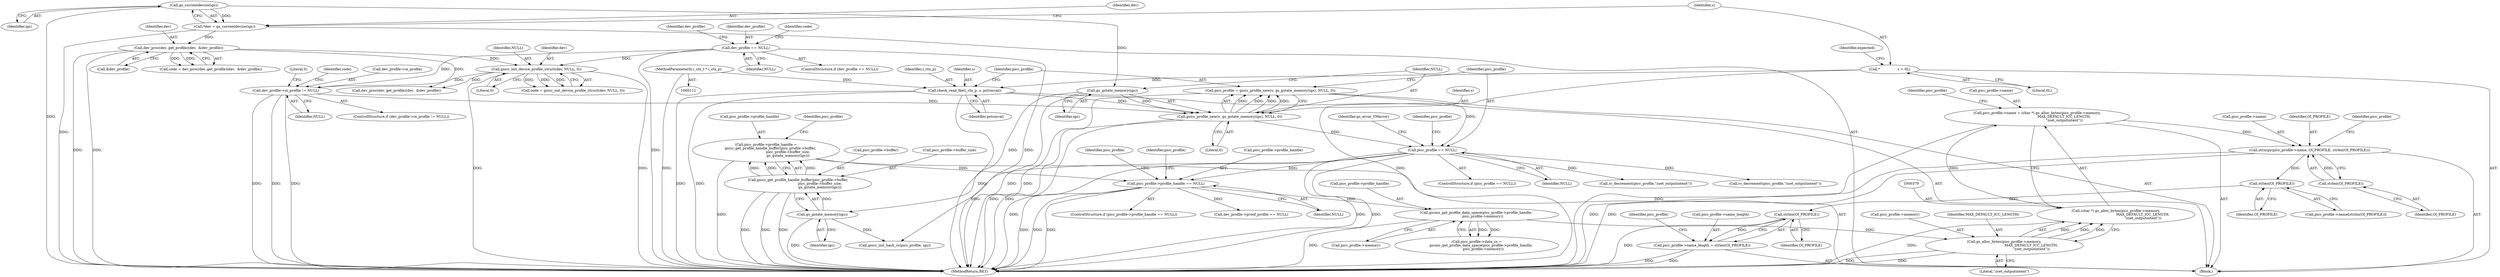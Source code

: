 digraph "0_ghostscript_67d760ab775dae4efe803b5944b0439aa3c0b04a_1@API" {
"1000398" [label="(Call,strlen(OI_PROFILE))"];
"1000386" [label="(Call,strncpy(picc_profile->name, OI_PROFILE, strlen(OI_PROFILE)))"];
"1000374" [label="(Call,picc_profile->name = (char *) gs_alloc_bytes(picc_profile->memory,\n                                                 MAX_DEFAULT_ICC_LENGTH,\n                                                 \"zset_outputintent\"))"];
"1000378" [label="(Call,(char *) gs_alloc_bytes(picc_profile->memory,\n                                                 MAX_DEFAULT_ICC_LENGTH,\n                                                 \"zset_outputintent\"))"];
"1000380" [label="(Call,gs_alloc_bytes(picc_profile->memory,\n                                                 MAX_DEFAULT_ICC_LENGTH,\n                                                 \"zset_outputintent\"))"];
"1000302" [label="(Call,gscms_get_profile_data_space(picc_profile->profile_handle,\n            picc_profile->memory))"];
"1000286" [label="(Call,picc_profile->profile_handle == NULL)"];
"1000272" [label="(Call,picc_profile->profile_handle =\n        gsicc_get_profile_handle_buffer(picc_profile->buffer,\n                                        picc_profile->buffer_size,\n                                        gs_gstate_memory(igs)))"];
"1000276" [label="(Call,gsicc_get_profile_handle_buffer(picc_profile->buffer,\n                                        picc_profile->buffer_size,\n                                        gs_gstate_memory(igs)))"];
"1000283" [label="(Call,gs_gstate_memory(igs))"];
"1000255" [label="(Call,gs_gstate_memory(igs))"];
"1000125" [label="(Call,gs_currentdevice(igs))"];
"1000260" [label="(Call,picc_profile == NULL)"];
"1000251" [label="(Call,picc_profile = gsicc_profile_new(s, gs_gstate_memory(igs), NULL, 0))"];
"1000253" [label="(Call,gsicc_profile_new(s, gs_gstate_memory(igs), NULL, 0))"];
"1000247" [label="(Call,check_read_file(i_ctx_p, s, pstrmval))"];
"1000112" [label="(MethodParameterIn,i_ctx_t * i_ctx_p)"];
"1000129" [label="(Call,*                s = 0L)"];
"1000205" [label="(Call,dev_profile->oi_profile != NULL)"];
"1000176" [label="(Call,dev_profile == NULL)"];
"1000182" [label="(Call,gsicc_init_device_profile_struct(dev, NULL, 0))"];
"1000165" [label="(Call,dev_proc(dev, get_profile)(dev,  &dev_profile))"];
"1000123" [label="(Call,*dev = gs_currentdevice(igs))"];
"1000391" [label="(Call,strlen(OI_PROFILE))"];
"1000405" [label="(Call,strlen(OI_PROFILE))"];
"1000401" [label="(Call,picc_profile->name_length = strlen(OI_PROFILE))"];
"1000396" [label="(Identifier,picc_profile)"];
"1000381" [label="(Call,picc_profile->memory)"];
"1000175" [label="(ControlStructure,if (dev_profile == NULL))"];
"1000249" [label="(Identifier,s)"];
"1000180" [label="(Call,code = gsicc_init_device_profile_struct(dev, NULL, 0))"];
"1000272" [label="(Call,picc_profile->profile_handle =\n        gsicc_get_profile_handle_buffer(picc_profile->buffer,\n                                        picc_profile->buffer_size,\n                                        gs_gstate_memory(igs)))"];
"1000409" [label="(Identifier,picc_profile)"];
"1000123" [label="(Call,*dev = gs_currentdevice(igs))"];
"1000386" [label="(Call,strncpy(picc_profile->name, OI_PROFILE, strlen(OI_PROFILE)))"];
"1000251" [label="(Call,picc_profile = gsicc_profile_new(s, gs_gstate_memory(igs), NULL, 0))"];
"1000300" [label="(Identifier,picc_profile)"];
"1000177" [label="(Identifier,dev_profile)"];
"1000258" [label="(Literal,0)"];
"1000257" [label="(Identifier,NULL)"];
"1000280" [label="(Call,picc_profile->buffer_size)"];
"1000112" [label="(MethodParameterIn,i_ctx_t * i_ctx_p)"];
"1000378" [label="(Call,(char *) gs_alloc_bytes(picc_profile->memory,\n                                                 MAX_DEFAULT_ICC_LENGTH,\n                                                 \"zset_outputintent\"))"];
"1000394" [label="(Call,picc_profile->name[strlen(OI_PROFILE)])"];
"1000276" [label="(Call,gsicc_get_profile_handle_buffer(picc_profile->buffer,\n                                        picc_profile->buffer_size,\n                                        gs_gstate_memory(igs)))"];
"1000212" [label="(Literal,0)"];
"1000392" [label="(Identifier,OI_PROFILE)"];
"1000277" [label="(Call,picc_profile->buffer)"];
"1000166" [label="(Identifier,dev)"];
"1000181" [label="(Identifier,code)"];
"1000302" [label="(Call,gscms_get_profile_data_space(picc_profile->profile_handle,\n            picc_profile->memory))"];
"1000182" [label="(Call,gsicc_init_device_profile_struct(dev, NULL, 0))"];
"1000385" [label="(Literal,\"zset_outputintent\")"];
"1000194" [label="(Call,dev_proc(dev, get_profile)(dev,  &dev_profile))"];
"1000391" [label="(Call,strlen(OI_PROFILE))"];
"1000259" [label="(ControlStructure,if (picc_profile == NULL))"];
"1000183" [label="(Identifier,dev)"];
"1000163" [label="(Call,code = dev_proc(dev, get_profile)(dev,  &dev_profile))"];
"1000265" [label="(Identifier,gs_error_VMerror)"];
"1000405" [label="(Call,strlen(OI_PROFILE))"];
"1000375" [label="(Call,picc_profile->name)"];
"1000261" [label="(Identifier,picc_profile)"];
"1000129" [label="(Call,*                s = 0L)"];
"1000284" [label="(Identifier,igs)"];
"1000176" [label="(Call,dev_profile == NULL)"];
"1000209" [label="(Identifier,NULL)"];
"1000185" [label="(Literal,0)"];
"1000260" [label="(Call,picc_profile == NULL)"];
"1000252" [label="(Identifier,picc_profile)"];
"1000366" [label="(Call,gsicc_init_hash_cs(picc_profile, igs))"];
"1000298" [label="(Call,picc_profile->data_cs =\n        gscms_get_profile_data_space(picc_profile->profile_handle,\n            picc_profile->memory))"];
"1000207" [label="(Identifier,dev_profile)"];
"1000126" [label="(Identifier,igs)"];
"1000303" [label="(Call,picc_profile->profile_handle)"];
"1000214" [label="(Identifier,code)"];
"1000204" [label="(ControlStructure,if (dev_profile->oi_profile != NULL))"];
"1000285" [label="(ControlStructure,if (picc_profile->profile_handle == NULL))"];
"1000269" [label="(Identifier,picc_profile)"];
"1000255" [label="(Call,gs_gstate_memory(igs))"];
"1000256" [label="(Identifier,igs)"];
"1000250" [label="(Identifier,pstrmval)"];
"1000262" [label="(Identifier,NULL)"];
"1000283" [label="(Call,gs_gstate_memory(igs))"];
"1000387" [label="(Call,picc_profile->name)"];
"1000253" [label="(Call,gsicc_profile_new(s, gs_gstate_memory(igs), NULL, 0))"];
"1000374" [label="(Call,picc_profile->name = (char *) gs_alloc_bytes(picc_profile->memory,\n                                                 MAX_DEFAULT_ICC_LENGTH,\n                                                 \"zset_outputintent\"))"];
"1000113" [label="(Block,)"];
"1000206" [label="(Call,dev_profile->oi_profile)"];
"1000254" [label="(Identifier,s)"];
"1000165" [label="(Call,dev_proc(dev, get_profile)(dev,  &dev_profile))"];
"1000287" [label="(Call,picc_profile->profile_handle)"];
"1000167" [label="(Call,&dev_profile)"];
"1000248" [label="(Identifier,i_ctx_p)"];
"1000390" [label="(Identifier,OI_PROFILE)"];
"1000286" [label="(Call,picc_profile->profile_handle == NULL)"];
"1000380" [label="(Call,gs_alloc_bytes(picc_profile->memory,\n                                                 MAX_DEFAULT_ICC_LENGTH,\n                                                 \"zset_outputintent\"))"];
"1000451" [label="(Call,dev_profile->proof_profile == NULL)"];
"1000361" [label="(Call,rc_decrement(picc_profile,\"zset_outputintent\"))"];
"1000399" [label="(Identifier,OI_PROFILE)"];
"1000124" [label="(Identifier,dev)"];
"1000384" [label="(Identifier,MAX_DEFAULT_ICC_LENGTH)"];
"1000273" [label="(Call,picc_profile->profile_handle)"];
"1000406" [label="(Identifier,OI_PROFILE)"];
"1000131" [label="(Literal,0L)"];
"1000290" [label="(Identifier,NULL)"];
"1000401" [label="(Call,picc_profile->name_length = strlen(OI_PROFILE))"];
"1000184" [label="(Identifier,NULL)"];
"1000292" [label="(Call,rc_decrement(picc_profile,\"zset_outputintent\"))"];
"1000398" [label="(Call,strlen(OI_PROFILE))"];
"1000178" [label="(Identifier,NULL)"];
"1000125" [label="(Call,gs_currentdevice(igs))"];
"1000306" [label="(Call,picc_profile->memory)"];
"1000139" [label="(Identifier,expected)"];
"1000524" [label="(MethodReturn,RET)"];
"1000247" [label="(Call,check_read_file(i_ctx_p, s, pstrmval))"];
"1000288" [label="(Identifier,picc_profile)"];
"1000388" [label="(Identifier,picc_profile)"];
"1000130" [label="(Identifier,s)"];
"1000402" [label="(Call,picc_profile->name_length)"];
"1000205" [label="(Call,dev_profile->oi_profile != NULL)"];
"1000293" [label="(Identifier,picc_profile)"];
"1000398" -> "1000394"  [label="AST: "];
"1000398" -> "1000399"  [label="CFG: "];
"1000399" -> "1000398"  [label="AST: "];
"1000394" -> "1000398"  [label="CFG: "];
"1000386" -> "1000398"  [label="DDG: "];
"1000398" -> "1000405"  [label="DDG: "];
"1000386" -> "1000113"  [label="AST: "];
"1000386" -> "1000391"  [label="CFG: "];
"1000387" -> "1000386"  [label="AST: "];
"1000390" -> "1000386"  [label="AST: "];
"1000391" -> "1000386"  [label="AST: "];
"1000396" -> "1000386"  [label="CFG: "];
"1000386" -> "1000524"  [label="DDG: "];
"1000386" -> "1000524"  [label="DDG: "];
"1000374" -> "1000386"  [label="DDG: "];
"1000391" -> "1000386"  [label="DDG: "];
"1000374" -> "1000113"  [label="AST: "];
"1000374" -> "1000378"  [label="CFG: "];
"1000375" -> "1000374"  [label="AST: "];
"1000378" -> "1000374"  [label="AST: "];
"1000388" -> "1000374"  [label="CFG: "];
"1000374" -> "1000524"  [label="DDG: "];
"1000378" -> "1000374"  [label="DDG: "];
"1000378" -> "1000380"  [label="CFG: "];
"1000379" -> "1000378"  [label="AST: "];
"1000380" -> "1000378"  [label="AST: "];
"1000378" -> "1000524"  [label="DDG: "];
"1000380" -> "1000378"  [label="DDG: "];
"1000380" -> "1000378"  [label="DDG: "];
"1000380" -> "1000378"  [label="DDG: "];
"1000380" -> "1000385"  [label="CFG: "];
"1000381" -> "1000380"  [label="AST: "];
"1000384" -> "1000380"  [label="AST: "];
"1000385" -> "1000380"  [label="AST: "];
"1000380" -> "1000524"  [label="DDG: "];
"1000380" -> "1000524"  [label="DDG: "];
"1000302" -> "1000380"  [label="DDG: "];
"1000302" -> "1000298"  [label="AST: "];
"1000302" -> "1000306"  [label="CFG: "];
"1000303" -> "1000302"  [label="AST: "];
"1000306" -> "1000302"  [label="AST: "];
"1000298" -> "1000302"  [label="CFG: "];
"1000302" -> "1000524"  [label="DDG: "];
"1000302" -> "1000298"  [label="DDG: "];
"1000302" -> "1000298"  [label="DDG: "];
"1000286" -> "1000302"  [label="DDG: "];
"1000286" -> "1000285"  [label="AST: "];
"1000286" -> "1000290"  [label="CFG: "];
"1000287" -> "1000286"  [label="AST: "];
"1000290" -> "1000286"  [label="AST: "];
"1000293" -> "1000286"  [label="CFG: "];
"1000300" -> "1000286"  [label="CFG: "];
"1000286" -> "1000524"  [label="DDG: "];
"1000286" -> "1000524"  [label="DDG: "];
"1000286" -> "1000524"  [label="DDG: "];
"1000272" -> "1000286"  [label="DDG: "];
"1000260" -> "1000286"  [label="DDG: "];
"1000286" -> "1000451"  [label="DDG: "];
"1000272" -> "1000113"  [label="AST: "];
"1000272" -> "1000276"  [label="CFG: "];
"1000273" -> "1000272"  [label="AST: "];
"1000276" -> "1000272"  [label="AST: "];
"1000288" -> "1000272"  [label="CFG: "];
"1000272" -> "1000524"  [label="DDG: "];
"1000276" -> "1000272"  [label="DDG: "];
"1000276" -> "1000272"  [label="DDG: "];
"1000276" -> "1000272"  [label="DDG: "];
"1000276" -> "1000283"  [label="CFG: "];
"1000277" -> "1000276"  [label="AST: "];
"1000280" -> "1000276"  [label="AST: "];
"1000283" -> "1000276"  [label="AST: "];
"1000276" -> "1000524"  [label="DDG: "];
"1000276" -> "1000524"  [label="DDG: "];
"1000276" -> "1000524"  [label="DDG: "];
"1000283" -> "1000276"  [label="DDG: "];
"1000283" -> "1000284"  [label="CFG: "];
"1000284" -> "1000283"  [label="AST: "];
"1000283" -> "1000524"  [label="DDG: "];
"1000255" -> "1000283"  [label="DDG: "];
"1000283" -> "1000366"  [label="DDG: "];
"1000255" -> "1000253"  [label="AST: "];
"1000255" -> "1000256"  [label="CFG: "];
"1000256" -> "1000255"  [label="AST: "];
"1000257" -> "1000255"  [label="CFG: "];
"1000255" -> "1000524"  [label="DDG: "];
"1000255" -> "1000253"  [label="DDG: "];
"1000125" -> "1000255"  [label="DDG: "];
"1000125" -> "1000123"  [label="AST: "];
"1000125" -> "1000126"  [label="CFG: "];
"1000126" -> "1000125"  [label="AST: "];
"1000123" -> "1000125"  [label="CFG: "];
"1000125" -> "1000524"  [label="DDG: "];
"1000125" -> "1000123"  [label="DDG: "];
"1000260" -> "1000259"  [label="AST: "];
"1000260" -> "1000262"  [label="CFG: "];
"1000261" -> "1000260"  [label="AST: "];
"1000262" -> "1000260"  [label="AST: "];
"1000265" -> "1000260"  [label="CFG: "];
"1000269" -> "1000260"  [label="CFG: "];
"1000260" -> "1000524"  [label="DDG: "];
"1000260" -> "1000524"  [label="DDG: "];
"1000260" -> "1000524"  [label="DDG: "];
"1000251" -> "1000260"  [label="DDG: "];
"1000253" -> "1000260"  [label="DDG: "];
"1000260" -> "1000292"  [label="DDG: "];
"1000260" -> "1000361"  [label="DDG: "];
"1000260" -> "1000366"  [label="DDG: "];
"1000251" -> "1000113"  [label="AST: "];
"1000251" -> "1000253"  [label="CFG: "];
"1000252" -> "1000251"  [label="AST: "];
"1000253" -> "1000251"  [label="AST: "];
"1000261" -> "1000251"  [label="CFG: "];
"1000251" -> "1000524"  [label="DDG: "];
"1000253" -> "1000251"  [label="DDG: "];
"1000253" -> "1000251"  [label="DDG: "];
"1000253" -> "1000251"  [label="DDG: "];
"1000253" -> "1000251"  [label="DDG: "];
"1000253" -> "1000258"  [label="CFG: "];
"1000254" -> "1000253"  [label="AST: "];
"1000257" -> "1000253"  [label="AST: "];
"1000258" -> "1000253"  [label="AST: "];
"1000253" -> "1000524"  [label="DDG: "];
"1000253" -> "1000524"  [label="DDG: "];
"1000247" -> "1000253"  [label="DDG: "];
"1000205" -> "1000253"  [label="DDG: "];
"1000247" -> "1000113"  [label="AST: "];
"1000247" -> "1000250"  [label="CFG: "];
"1000248" -> "1000247"  [label="AST: "];
"1000249" -> "1000247"  [label="AST: "];
"1000250" -> "1000247"  [label="AST: "];
"1000252" -> "1000247"  [label="CFG: "];
"1000247" -> "1000524"  [label="DDG: "];
"1000247" -> "1000524"  [label="DDG: "];
"1000247" -> "1000524"  [label="DDG: "];
"1000112" -> "1000247"  [label="DDG: "];
"1000129" -> "1000247"  [label="DDG: "];
"1000112" -> "1000111"  [label="AST: "];
"1000112" -> "1000524"  [label="DDG: "];
"1000129" -> "1000113"  [label="AST: "];
"1000129" -> "1000131"  [label="CFG: "];
"1000130" -> "1000129"  [label="AST: "];
"1000131" -> "1000129"  [label="AST: "];
"1000139" -> "1000129"  [label="CFG: "];
"1000129" -> "1000524"  [label="DDG: "];
"1000205" -> "1000204"  [label="AST: "];
"1000205" -> "1000209"  [label="CFG: "];
"1000206" -> "1000205"  [label="AST: "];
"1000209" -> "1000205"  [label="AST: "];
"1000212" -> "1000205"  [label="CFG: "];
"1000214" -> "1000205"  [label="CFG: "];
"1000205" -> "1000524"  [label="DDG: "];
"1000205" -> "1000524"  [label="DDG: "];
"1000205" -> "1000524"  [label="DDG: "];
"1000176" -> "1000205"  [label="DDG: "];
"1000182" -> "1000205"  [label="DDG: "];
"1000176" -> "1000175"  [label="AST: "];
"1000176" -> "1000178"  [label="CFG: "];
"1000177" -> "1000176"  [label="AST: "];
"1000178" -> "1000176"  [label="AST: "];
"1000181" -> "1000176"  [label="CFG: "];
"1000207" -> "1000176"  [label="CFG: "];
"1000176" -> "1000524"  [label="DDG: "];
"1000176" -> "1000524"  [label="DDG: "];
"1000176" -> "1000182"  [label="DDG: "];
"1000182" -> "1000180"  [label="AST: "];
"1000182" -> "1000185"  [label="CFG: "];
"1000183" -> "1000182"  [label="AST: "];
"1000184" -> "1000182"  [label="AST: "];
"1000185" -> "1000182"  [label="AST: "];
"1000180" -> "1000182"  [label="CFG: "];
"1000182" -> "1000524"  [label="DDG: "];
"1000182" -> "1000524"  [label="DDG: "];
"1000182" -> "1000180"  [label="DDG: "];
"1000182" -> "1000180"  [label="DDG: "];
"1000182" -> "1000180"  [label="DDG: "];
"1000165" -> "1000182"  [label="DDG: "];
"1000182" -> "1000194"  [label="DDG: "];
"1000165" -> "1000163"  [label="AST: "];
"1000165" -> "1000167"  [label="CFG: "];
"1000166" -> "1000165"  [label="AST: "];
"1000167" -> "1000165"  [label="AST: "];
"1000163" -> "1000165"  [label="CFG: "];
"1000165" -> "1000524"  [label="DDG: "];
"1000165" -> "1000524"  [label="DDG: "];
"1000165" -> "1000163"  [label="DDG: "];
"1000165" -> "1000163"  [label="DDG: "];
"1000123" -> "1000165"  [label="DDG: "];
"1000165" -> "1000194"  [label="DDG: "];
"1000123" -> "1000113"  [label="AST: "];
"1000124" -> "1000123"  [label="AST: "];
"1000130" -> "1000123"  [label="CFG: "];
"1000123" -> "1000524"  [label="DDG: "];
"1000391" -> "1000392"  [label="CFG: "];
"1000392" -> "1000391"  [label="AST: "];
"1000405" -> "1000401"  [label="AST: "];
"1000405" -> "1000406"  [label="CFG: "];
"1000406" -> "1000405"  [label="AST: "];
"1000401" -> "1000405"  [label="CFG: "];
"1000405" -> "1000524"  [label="DDG: "];
"1000405" -> "1000401"  [label="DDG: "];
"1000401" -> "1000113"  [label="AST: "];
"1000402" -> "1000401"  [label="AST: "];
"1000409" -> "1000401"  [label="CFG: "];
"1000401" -> "1000524"  [label="DDG: "];
"1000401" -> "1000524"  [label="DDG: "];
}
